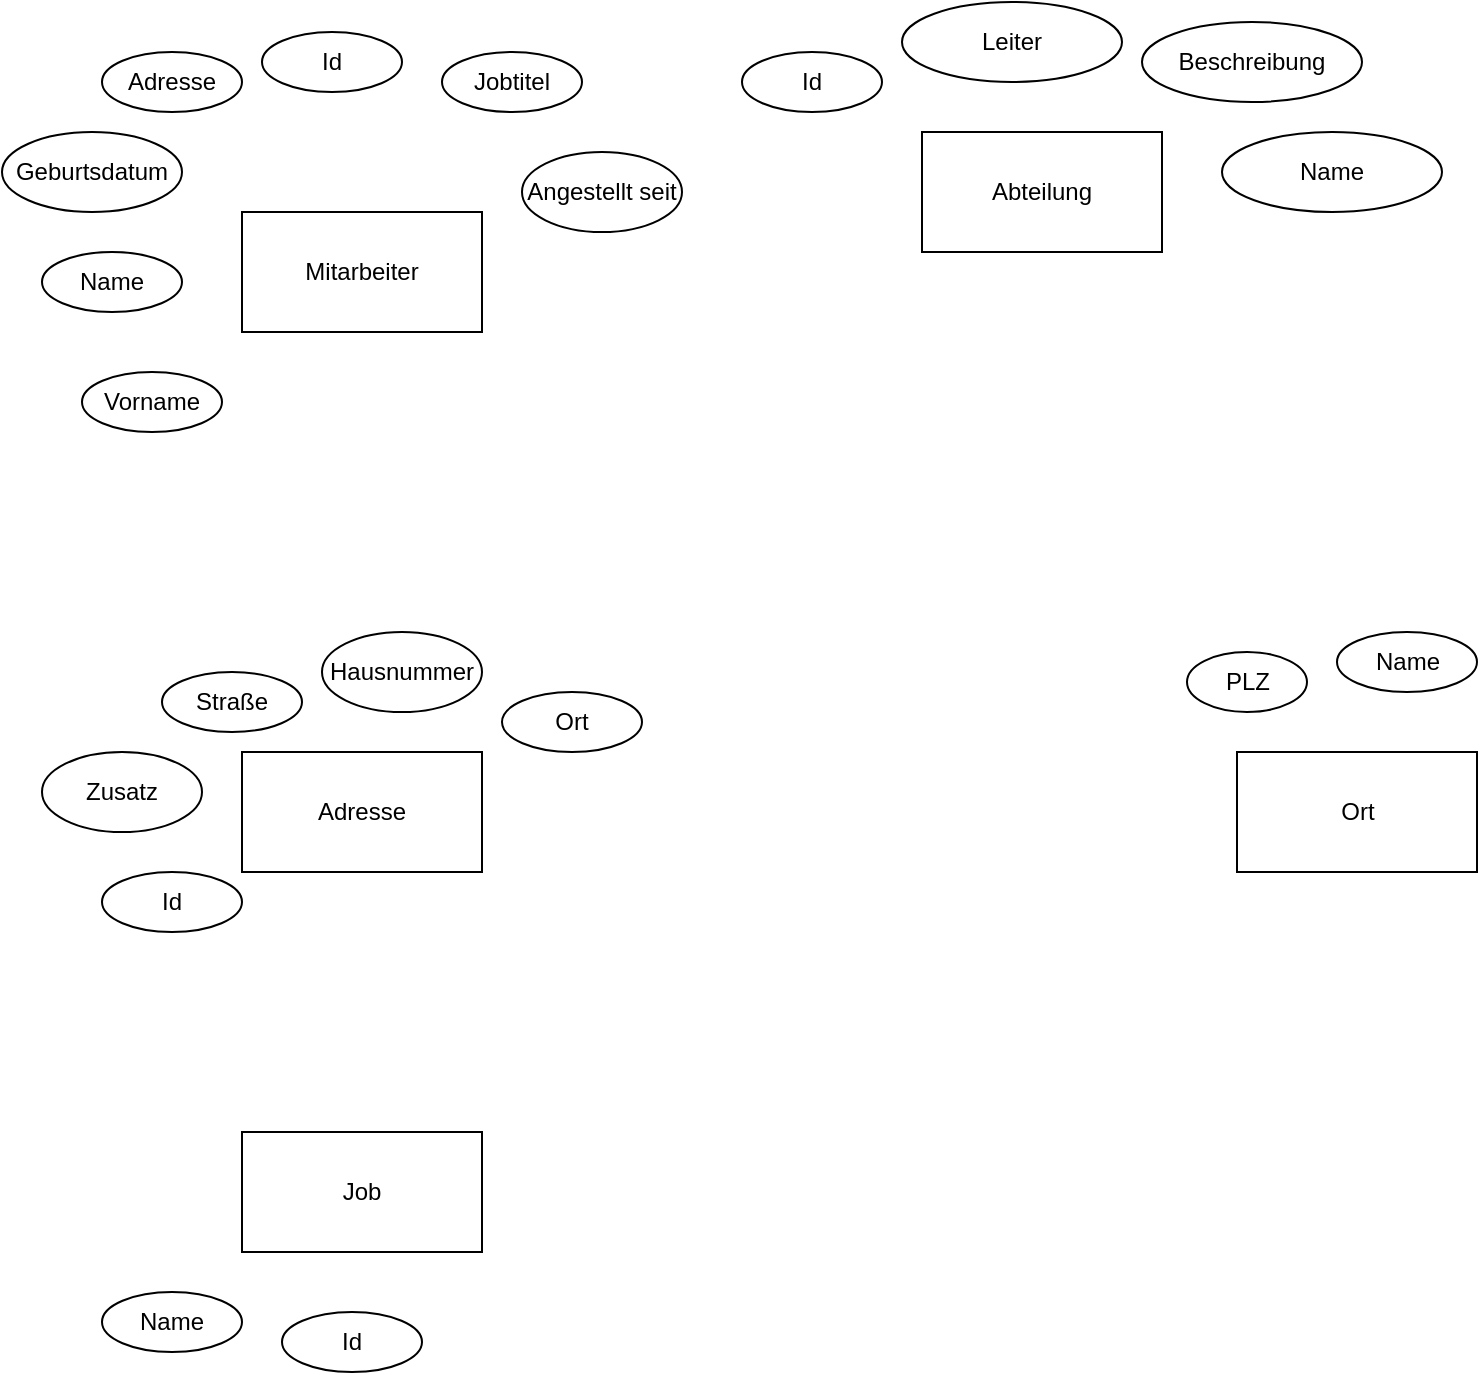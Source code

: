 <mxfile version="24.5.2" type="device">
  <diagram id="415Xjly7tCgpQv022EDN" name="Seite-1">
    <mxGraphModel dx="1113" dy="1104" grid="1" gridSize="10" guides="1" tooltips="1" connect="1" arrows="1" fold="1" page="1" pageScale="1" pageWidth="827" pageHeight="1169" math="0" shadow="0">
      <root>
        <mxCell id="0" />
        <mxCell id="1" parent="0" />
        <mxCell id="FzVCcaH5rEI2dsI1RSkb-1" value="Adresse" style="ellipse;whiteSpace=wrap;html=1;" vertex="1" parent="1">
          <mxGeometry x="70" y="70" width="70" height="30" as="geometry" />
        </mxCell>
        <mxCell id="FzVCcaH5rEI2dsI1RSkb-3" value="Hausnummer" style="ellipse;whiteSpace=wrap;html=1;" vertex="1" parent="1">
          <mxGeometry x="180" y="360" width="80" height="40" as="geometry" />
        </mxCell>
        <mxCell id="FzVCcaH5rEI2dsI1RSkb-4" value="Name" style="ellipse;whiteSpace=wrap;html=1;" vertex="1" parent="1">
          <mxGeometry x="687.5" y="360" width="70" height="30" as="geometry" />
        </mxCell>
        <mxCell id="FzVCcaH5rEI2dsI1RSkb-5" value="Mitarbeiter" style="rounded=0;whiteSpace=wrap;html=1;" vertex="1" parent="1">
          <mxGeometry x="140" y="150" width="120" height="60" as="geometry" />
        </mxCell>
        <mxCell id="FzVCcaH5rEI2dsI1RSkb-6" value="Abteilung" style="rounded=0;whiteSpace=wrap;html=1;" vertex="1" parent="1">
          <mxGeometry x="480" y="110" width="120" height="60" as="geometry" />
        </mxCell>
        <mxCell id="FzVCcaH5rEI2dsI1RSkb-7" value="Adresse" style="rounded=0;whiteSpace=wrap;html=1;" vertex="1" parent="1">
          <mxGeometry x="140" y="420" width="120" height="60" as="geometry" />
        </mxCell>
        <mxCell id="FzVCcaH5rEI2dsI1RSkb-8" value="Ort" style="rounded=0;whiteSpace=wrap;html=1;" vertex="1" parent="1">
          <mxGeometry x="637.5" y="420" width="120" height="60" as="geometry" />
        </mxCell>
        <mxCell id="FzVCcaH5rEI2dsI1RSkb-9" value="Id" style="ellipse;whiteSpace=wrap;html=1;" vertex="1" parent="1">
          <mxGeometry x="70" y="480" width="70" height="30" as="geometry" />
        </mxCell>
        <mxCell id="FzVCcaH5rEI2dsI1RSkb-11" value="Angestellt seit" style="ellipse;whiteSpace=wrap;html=1;" vertex="1" parent="1">
          <mxGeometry x="280" y="120" width="80" height="40" as="geometry" />
        </mxCell>
        <mxCell id="FzVCcaH5rEI2dsI1RSkb-12" value="Jobtitel" style="ellipse;whiteSpace=wrap;html=1;" vertex="1" parent="1">
          <mxGeometry x="240" y="70" width="70" height="30" as="geometry" />
        </mxCell>
        <mxCell id="FzVCcaH5rEI2dsI1RSkb-13" value="Geburtsdatum" style="ellipse;whiteSpace=wrap;html=1;" vertex="1" parent="1">
          <mxGeometry x="20" y="110" width="90" height="40" as="geometry" />
        </mxCell>
        <mxCell id="FzVCcaH5rEI2dsI1RSkb-16" value="Beschreibung" style="ellipse;whiteSpace=wrap;html=1;" vertex="1" parent="1">
          <mxGeometry x="590" y="55" width="110" height="40" as="geometry" />
        </mxCell>
        <mxCell id="FzVCcaH5rEI2dsI1RSkb-18" value="Id" style="ellipse;whiteSpace=wrap;html=1;" vertex="1" parent="1">
          <mxGeometry x="390" y="70" width="70" height="30" as="geometry" />
        </mxCell>
        <mxCell id="FzVCcaH5rEI2dsI1RSkb-19" value="Leiter" style="ellipse;whiteSpace=wrap;html=1;" vertex="1" parent="1">
          <mxGeometry x="470" y="45" width="110" height="40" as="geometry" />
        </mxCell>
        <mxCell id="FzVCcaH5rEI2dsI1RSkb-20" value="Name" style="ellipse;whiteSpace=wrap;html=1;" vertex="1" parent="1">
          <mxGeometry x="630" y="110" width="110" height="40" as="geometry" />
        </mxCell>
        <mxCell id="FzVCcaH5rEI2dsI1RSkb-22" value="Name" style="ellipse;whiteSpace=wrap;html=1;" vertex="1" parent="1">
          <mxGeometry x="40" y="170" width="70" height="30" as="geometry" />
        </mxCell>
        <mxCell id="FzVCcaH5rEI2dsI1RSkb-23" value="Vorname" style="ellipse;whiteSpace=wrap;html=1;" vertex="1" parent="1">
          <mxGeometry x="60" y="230" width="70" height="30" as="geometry" />
        </mxCell>
        <mxCell id="FzVCcaH5rEI2dsI1RSkb-24" value="Straße" style="ellipse;whiteSpace=wrap;html=1;" vertex="1" parent="1">
          <mxGeometry x="100" y="380" width="70" height="30" as="geometry" />
        </mxCell>
        <mxCell id="FzVCcaH5rEI2dsI1RSkb-25" value="Ort" style="ellipse;whiteSpace=wrap;html=1;" vertex="1" parent="1">
          <mxGeometry x="270" y="390" width="70" height="30" as="geometry" />
        </mxCell>
        <mxCell id="FzVCcaH5rEI2dsI1RSkb-26" value="Zusatz" style="ellipse;whiteSpace=wrap;html=1;" vertex="1" parent="1">
          <mxGeometry x="40" y="420" width="80" height="40" as="geometry" />
        </mxCell>
        <mxCell id="FzVCcaH5rEI2dsI1RSkb-27" value="PLZ" style="ellipse;whiteSpace=wrap;html=1;" vertex="1" parent="1">
          <mxGeometry x="612.5" y="370" width="60" height="30" as="geometry" />
        </mxCell>
        <mxCell id="FzVCcaH5rEI2dsI1RSkb-28" value="Id" style="ellipse;whiteSpace=wrap;html=1;" vertex="1" parent="1">
          <mxGeometry x="150" y="60" width="70" height="30" as="geometry" />
        </mxCell>
        <mxCell id="FzVCcaH5rEI2dsI1RSkb-29" value="Id" style="ellipse;whiteSpace=wrap;html=1;" vertex="1" parent="1">
          <mxGeometry x="160" y="700" width="70" height="30" as="geometry" />
        </mxCell>
        <mxCell id="FzVCcaH5rEI2dsI1RSkb-31" value="Job" style="rounded=0;whiteSpace=wrap;html=1;" vertex="1" parent="1">
          <mxGeometry x="140" y="610" width="120" height="60" as="geometry" />
        </mxCell>
        <mxCell id="FzVCcaH5rEI2dsI1RSkb-32" value="Name" style="ellipse;whiteSpace=wrap;html=1;" vertex="1" parent="1">
          <mxGeometry x="70" y="690" width="70" height="30" as="geometry" />
        </mxCell>
      </root>
    </mxGraphModel>
  </diagram>
</mxfile>
